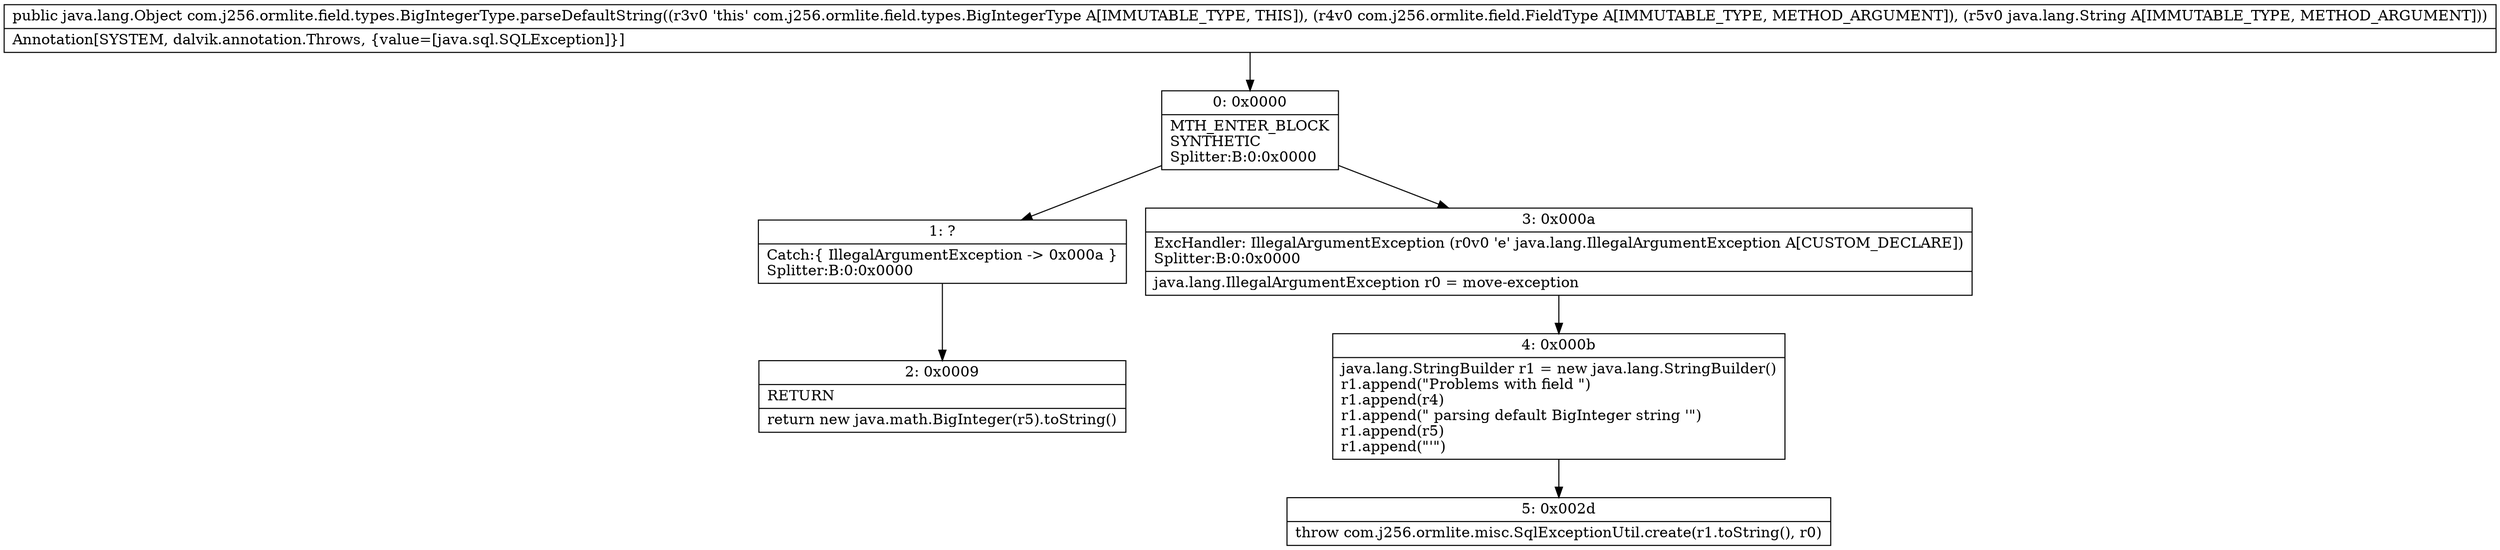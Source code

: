 digraph "CFG forcom.j256.ormlite.field.types.BigIntegerType.parseDefaultString(Lcom\/j256\/ormlite\/field\/FieldType;Ljava\/lang\/String;)Ljava\/lang\/Object;" {
Node_0 [shape=record,label="{0\:\ 0x0000|MTH_ENTER_BLOCK\lSYNTHETIC\lSplitter:B:0:0x0000\l}"];
Node_1 [shape=record,label="{1\:\ ?|Catch:\{ IllegalArgumentException \-\> 0x000a \}\lSplitter:B:0:0x0000\l}"];
Node_2 [shape=record,label="{2\:\ 0x0009|RETURN\l|return new java.math.BigInteger(r5).toString()\l}"];
Node_3 [shape=record,label="{3\:\ 0x000a|ExcHandler: IllegalArgumentException (r0v0 'e' java.lang.IllegalArgumentException A[CUSTOM_DECLARE])\lSplitter:B:0:0x0000\l|java.lang.IllegalArgumentException r0 = move\-exception\l}"];
Node_4 [shape=record,label="{4\:\ 0x000b|java.lang.StringBuilder r1 = new java.lang.StringBuilder()\lr1.append(\"Problems with field \")\lr1.append(r4)\lr1.append(\" parsing default BigInteger string '\")\lr1.append(r5)\lr1.append(\"'\")\l}"];
Node_5 [shape=record,label="{5\:\ 0x002d|throw com.j256.ormlite.misc.SqlExceptionUtil.create(r1.toString(), r0)\l}"];
MethodNode[shape=record,label="{public java.lang.Object com.j256.ormlite.field.types.BigIntegerType.parseDefaultString((r3v0 'this' com.j256.ormlite.field.types.BigIntegerType A[IMMUTABLE_TYPE, THIS]), (r4v0 com.j256.ormlite.field.FieldType A[IMMUTABLE_TYPE, METHOD_ARGUMENT]), (r5v0 java.lang.String A[IMMUTABLE_TYPE, METHOD_ARGUMENT]))  | Annotation[SYSTEM, dalvik.annotation.Throws, \{value=[java.sql.SQLException]\}]\l}"];
MethodNode -> Node_0;
Node_0 -> Node_1;
Node_0 -> Node_3;
Node_1 -> Node_2;
Node_3 -> Node_4;
Node_4 -> Node_5;
}

